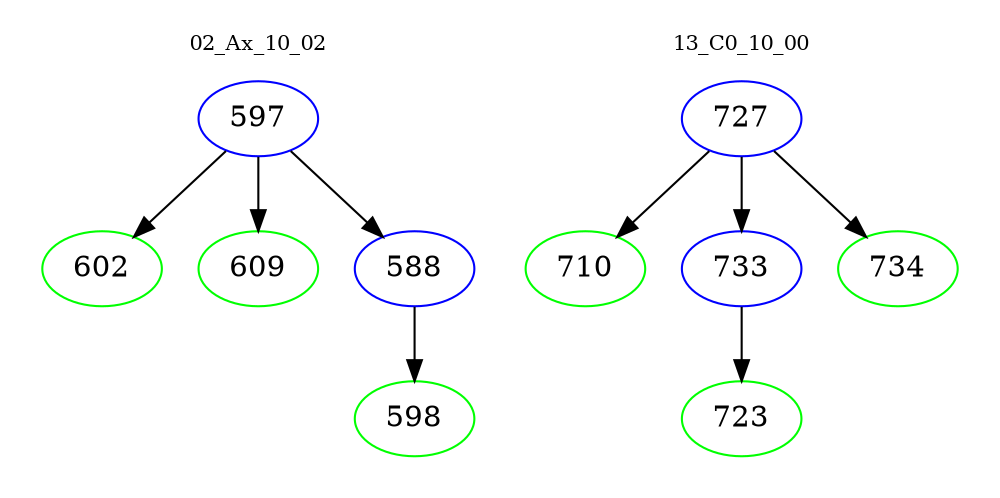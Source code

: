digraph{
subgraph cluster_0 {
color = white
label = "02_Ax_10_02";
fontsize=10;
T0_597 [label="597", color="blue"]
T0_597 -> T0_602 [color="black"]
T0_602 [label="602", color="green"]
T0_597 -> T0_609 [color="black"]
T0_609 [label="609", color="green"]
T0_597 -> T0_588 [color="black"]
T0_588 [label="588", color="blue"]
T0_588 -> T0_598 [color="black"]
T0_598 [label="598", color="green"]
}
subgraph cluster_1 {
color = white
label = "13_C0_10_00";
fontsize=10;
T1_727 [label="727", color="blue"]
T1_727 -> T1_710 [color="black"]
T1_710 [label="710", color="green"]
T1_727 -> T1_733 [color="black"]
T1_733 [label="733", color="blue"]
T1_733 -> T1_723 [color="black"]
T1_723 [label="723", color="green"]
T1_727 -> T1_734 [color="black"]
T1_734 [label="734", color="green"]
}
}
